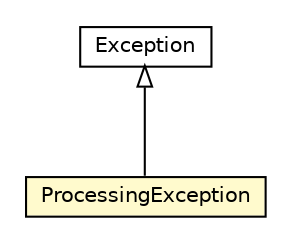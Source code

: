 #!/usr/local/bin/dot
#
# Class diagram 
# Generated by UMLGraph version R5_6-24-gf6e263 (http://www.umlgraph.org/)
#

digraph G {
	edge [fontname="Helvetica",fontsize=10,labelfontname="Helvetica",labelfontsize=10];
	node [fontname="Helvetica",fontsize=10,shape=plaintext];
	nodesep=0.25;
	ranksep=0.5;
	// io.reinert.requestor.gwtjackson.rebind.processing.ProcessingException
	c55209 [label=<<table title="io.reinert.requestor.gwtjackson.rebind.processing.ProcessingException" border="0" cellborder="1" cellspacing="0" cellpadding="2" port="p" bgcolor="lemonChiffon" href="./ProcessingException.html">
		<tr><td><table border="0" cellspacing="0" cellpadding="1">
<tr><td align="center" balign="center"> ProcessingException </td></tr>
		</table></td></tr>
		</table>>, URL="./ProcessingException.html", fontname="Helvetica", fontcolor="black", fontsize=10.0];
	//io.reinert.requestor.gwtjackson.rebind.processing.ProcessingException extends java.lang.Exception
	c55235:p -> c55209:p [dir=back,arrowtail=empty];
	// java.lang.Exception
	c55235 [label=<<table title="java.lang.Exception" border="0" cellborder="1" cellspacing="0" cellpadding="2" port="p" href="http://java.sun.com/j2se/1.4.2/docs/api/java/lang/Exception.html">
		<tr><td><table border="0" cellspacing="0" cellpadding="1">
<tr><td align="center" balign="center"> Exception </td></tr>
		</table></td></tr>
		</table>>, URL="http://java.sun.com/j2se/1.4.2/docs/api/java/lang/Exception.html", fontname="Helvetica", fontcolor="black", fontsize=10.0];
}

